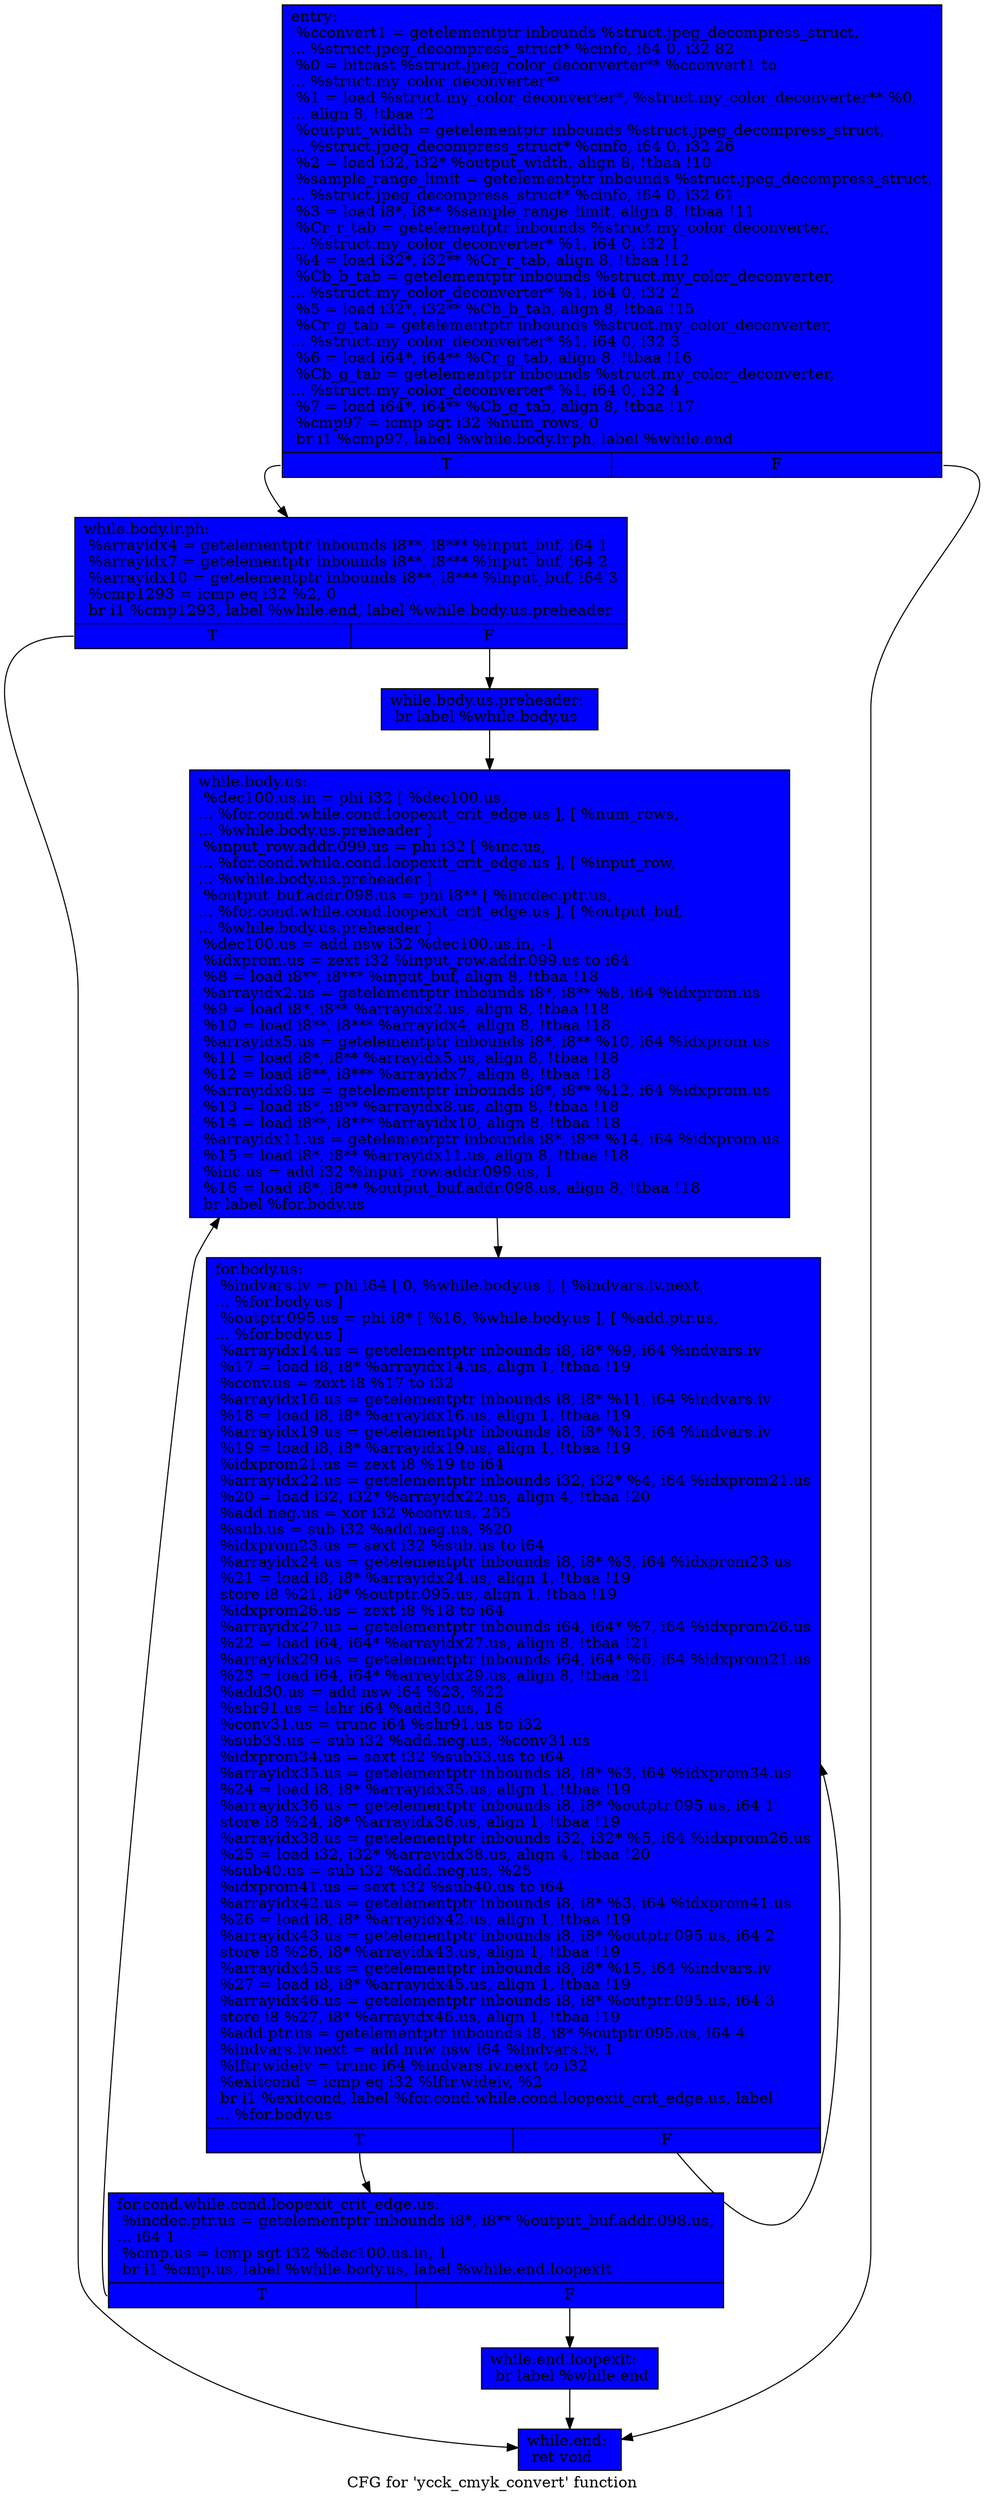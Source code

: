 digraph "CFG for 'ycck_cmyk_convert' function" {
	label="CFG for 'ycck_cmyk_convert' function";

	Node0x671c410 [shape=record, style = filled, fillcolor = blue, label="{entry:\l  %cconvert1 = getelementptr inbounds %struct.jpeg_decompress_struct,\l... %struct.jpeg_decompress_struct* %cinfo, i64 0, i32 82\l  %0 = bitcast %struct.jpeg_color_deconverter** %cconvert1 to\l... %struct.my_color_deconverter**\l  %1 = load %struct.my_color_deconverter*, %struct.my_color_deconverter** %0,\l... align 8, !tbaa !2\l  %output_width = getelementptr inbounds %struct.jpeg_decompress_struct,\l... %struct.jpeg_decompress_struct* %cinfo, i64 0, i32 26\l  %2 = load i32, i32* %output_width, align 8, !tbaa !10\l  %sample_range_limit = getelementptr inbounds %struct.jpeg_decompress_struct,\l... %struct.jpeg_decompress_struct* %cinfo, i64 0, i32 61\l  %3 = load i8*, i8** %sample_range_limit, align 8, !tbaa !11\l  %Cr_r_tab = getelementptr inbounds %struct.my_color_deconverter,\l... %struct.my_color_deconverter* %1, i64 0, i32 1\l  %4 = load i32*, i32** %Cr_r_tab, align 8, !tbaa !12\l  %Cb_b_tab = getelementptr inbounds %struct.my_color_deconverter,\l... %struct.my_color_deconverter* %1, i64 0, i32 2\l  %5 = load i32*, i32** %Cb_b_tab, align 8, !tbaa !15\l  %Cr_g_tab = getelementptr inbounds %struct.my_color_deconverter,\l... %struct.my_color_deconverter* %1, i64 0, i32 3\l  %6 = load i64*, i64** %Cr_g_tab, align 8, !tbaa !16\l  %Cb_g_tab = getelementptr inbounds %struct.my_color_deconverter,\l... %struct.my_color_deconverter* %1, i64 0, i32 4\l  %7 = load i64*, i64** %Cb_g_tab, align 8, !tbaa !17\l  %cmp97 = icmp sgt i32 %num_rows, 0\l  br i1 %cmp97, label %while.body.lr.ph, label %while.end\l|{<s0>T|<s1>F}}"];
	Node0x671c410:s0 -> Node0x67214d0;
	Node0x671c410:s1 -> Node0x67215b0;
	Node0x67214d0 [shape=record, style = filled, fillcolor = blue, label="{while.body.lr.ph:                                 \l  %arrayidx4 = getelementptr inbounds i8**, i8*** %input_buf, i64 1\l  %arrayidx7 = getelementptr inbounds i8**, i8*** %input_buf, i64 2\l  %arrayidx10 = getelementptr inbounds i8**, i8*** %input_buf, i64 3\l  %cmp1293 = icmp eq i32 %2, 0\l  br i1 %cmp1293, label %while.end, label %while.body.us.preheader\l|{<s0>T|<s1>F}}"];
	Node0x67214d0:s0 -> Node0x67215b0;
	Node0x67214d0:s1 -> Node0x67219e0;
	Node0x67219e0 [shape=record, style = filled, fillcolor = blue, label="{while.body.us.preheader:                          \l  br label %while.body.us\l}"];
	Node0x67219e0 -> Node0x6721b10;
	Node0x6721b10 [shape=record, style = filled, fillcolor = blue, label="{while.body.us:                                    \l  %dec100.us.in = phi i32 [ %dec100.us,\l... %for.cond.while.cond.loopexit_crit_edge.us ], [ %num_rows,\l... %while.body.us.preheader ]\l  %input_row.addr.099.us = phi i32 [ %inc.us,\l... %for.cond.while.cond.loopexit_crit_edge.us ], [ %input_row,\l... %while.body.us.preheader ]\l  %output_buf.addr.098.us = phi i8** [ %incdec.ptr.us,\l... %for.cond.while.cond.loopexit_crit_edge.us ], [ %output_buf,\l... %while.body.us.preheader ]\l  %dec100.us = add nsw i32 %dec100.us.in, -1\l  %idxprom.us = zext i32 %input_row.addr.099.us to i64\l  %8 = load i8**, i8*** %input_buf, align 8, !tbaa !18\l  %arrayidx2.us = getelementptr inbounds i8*, i8** %8, i64 %idxprom.us\l  %9 = load i8*, i8** %arrayidx2.us, align 8, !tbaa !18\l  %10 = load i8**, i8*** %arrayidx4, align 8, !tbaa !18\l  %arrayidx5.us = getelementptr inbounds i8*, i8** %10, i64 %idxprom.us\l  %11 = load i8*, i8** %arrayidx5.us, align 8, !tbaa !18\l  %12 = load i8**, i8*** %arrayidx7, align 8, !tbaa !18\l  %arrayidx8.us = getelementptr inbounds i8*, i8** %12, i64 %idxprom.us\l  %13 = load i8*, i8** %arrayidx8.us, align 8, !tbaa !18\l  %14 = load i8**, i8*** %arrayidx10, align 8, !tbaa !18\l  %arrayidx11.us = getelementptr inbounds i8*, i8** %14, i64 %idxprom.us\l  %15 = load i8*, i8** %arrayidx11.us, align 8, !tbaa !18\l  %inc.us = add i32 %input_row.addr.099.us, 1\l  %16 = load i8*, i8** %output_buf.addr.098.us, align 8, !tbaa !18\l  br label %for.body.us\l}"];
	Node0x6721b10 -> Node0x670f180;
	Node0x670f180 [shape=record, style = filled, fillcolor = blue, label="{for.body.us:                                      \l  %indvars.iv = phi i64 [ 0, %while.body.us ], [ %indvars.iv.next,\l... %for.body.us ]\l  %outptr.095.us = phi i8* [ %16, %while.body.us ], [ %add.ptr.us,\l... %for.body.us ]\l  %arrayidx14.us = getelementptr inbounds i8, i8* %9, i64 %indvars.iv\l  %17 = load i8, i8* %arrayidx14.us, align 1, !tbaa !19\l  %conv.us = zext i8 %17 to i32\l  %arrayidx16.us = getelementptr inbounds i8, i8* %11, i64 %indvars.iv\l  %18 = load i8, i8* %arrayidx16.us, align 1, !tbaa !19\l  %arrayidx19.us = getelementptr inbounds i8, i8* %13, i64 %indvars.iv\l  %19 = load i8, i8* %arrayidx19.us, align 1, !tbaa !19\l  %idxprom21.us = zext i8 %19 to i64\l  %arrayidx22.us = getelementptr inbounds i32, i32* %4, i64 %idxprom21.us\l  %20 = load i32, i32* %arrayidx22.us, align 4, !tbaa !20\l  %add.neg.us = xor i32 %conv.us, 255\l  %sub.us = sub i32 %add.neg.us, %20\l  %idxprom23.us = sext i32 %sub.us to i64\l  %arrayidx24.us = getelementptr inbounds i8, i8* %3, i64 %idxprom23.us\l  %21 = load i8, i8* %arrayidx24.us, align 1, !tbaa !19\l  store i8 %21, i8* %outptr.095.us, align 1, !tbaa !19\l  %idxprom26.us = zext i8 %18 to i64\l  %arrayidx27.us = getelementptr inbounds i64, i64* %7, i64 %idxprom26.us\l  %22 = load i64, i64* %arrayidx27.us, align 8, !tbaa !21\l  %arrayidx29.us = getelementptr inbounds i64, i64* %6, i64 %idxprom21.us\l  %23 = load i64, i64* %arrayidx29.us, align 8, !tbaa !21\l  %add30.us = add nsw i64 %23, %22\l  %shr91.us = lshr i64 %add30.us, 16\l  %conv31.us = trunc i64 %shr91.us to i32\l  %sub33.us = sub i32 %add.neg.us, %conv31.us\l  %idxprom34.us = sext i32 %sub33.us to i64\l  %arrayidx35.us = getelementptr inbounds i8, i8* %3, i64 %idxprom34.us\l  %24 = load i8, i8* %arrayidx35.us, align 1, !tbaa !19\l  %arrayidx36.us = getelementptr inbounds i8, i8* %outptr.095.us, i64 1\l  store i8 %24, i8* %arrayidx36.us, align 1, !tbaa !19\l  %arrayidx38.us = getelementptr inbounds i32, i32* %5, i64 %idxprom26.us\l  %25 = load i32, i32* %arrayidx38.us, align 4, !tbaa !20\l  %sub40.us = sub i32 %add.neg.us, %25\l  %idxprom41.us = sext i32 %sub40.us to i64\l  %arrayidx42.us = getelementptr inbounds i8, i8* %3, i64 %idxprom41.us\l  %26 = load i8, i8* %arrayidx42.us, align 1, !tbaa !19\l  %arrayidx43.us = getelementptr inbounds i8, i8* %outptr.095.us, i64 2\l  store i8 %26, i8* %arrayidx43.us, align 1, !tbaa !19\l  %arrayidx45.us = getelementptr inbounds i8, i8* %15, i64 %indvars.iv\l  %27 = load i8, i8* %arrayidx45.us, align 1, !tbaa !19\l  %arrayidx46.us = getelementptr inbounds i8, i8* %outptr.095.us, i64 3\l  store i8 %27, i8* %arrayidx46.us, align 1, !tbaa !19\l  %add.ptr.us = getelementptr inbounds i8, i8* %outptr.095.us, i64 4\l  %indvars.iv.next = add nuw nsw i64 %indvars.iv, 1\l  %lftr.wideiv = trunc i64 %indvars.iv.next to i32\l  %exitcond = icmp eq i32 %lftr.wideiv, %2\l  br i1 %exitcond, label %for.cond.while.cond.loopexit_crit_edge.us, label\l... %for.body.us\l|{<s0>T|<s1>F}}"];
	Node0x670f180:s0 -> Node0x6721c40;
	Node0x670f180:s1 -> Node0x670f180;
	Node0x6721c40 [shape=record, style = filled, fillcolor = blue, label="{for.cond.while.cond.loopexit_crit_edge.us:        \l  %incdec.ptr.us = getelementptr inbounds i8*, i8** %output_buf.addr.098.us,\l... i64 1\l  %cmp.us = icmp sgt i32 %dec100.us.in, 1\l  br i1 %cmp.us, label %while.body.us, label %while.end.loopexit\l|{<s0>T|<s1>F}}"];
	Node0x6721c40:s0 -> Node0x6721b10;
	Node0x6721c40:s1 -> Node0x6726e40;
	Node0x6726e40 [shape=record, style = filled, fillcolor = blue, label="{while.end.loopexit:                               \l  br label %while.end\l}"];
	Node0x6726e40 -> Node0x67215b0;
	Node0x67215b0 [shape=record, style = filled, fillcolor = blue, label="{while.end:                                        \l  ret void\l}"];
}
